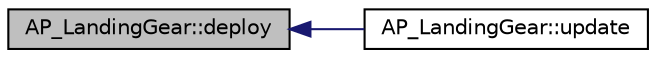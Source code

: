 digraph "AP_LandingGear::deploy"
{
 // INTERACTIVE_SVG=YES
  edge [fontname="Helvetica",fontsize="10",labelfontname="Helvetica",labelfontsize="10"];
  node [fontname="Helvetica",fontsize="10",shape=record];
  rankdir="LR";
  Node1 [label="AP_LandingGear::deploy",height=0.2,width=0.4,color="black", fillcolor="grey75", style="filled" fontcolor="black"];
  Node1 -> Node2 [dir="back",color="midnightblue",fontsize="10",style="solid",fontname="Helvetica"];
  Node2 [label="AP_LandingGear::update",height=0.2,width=0.4,color="black", fillcolor="white", style="filled",URL="$classAP__LandingGear.html#a15bb52d03b5bf8208eeedfc0c4d99d4b",tooltip="update - should be called at 10hz "];
}
